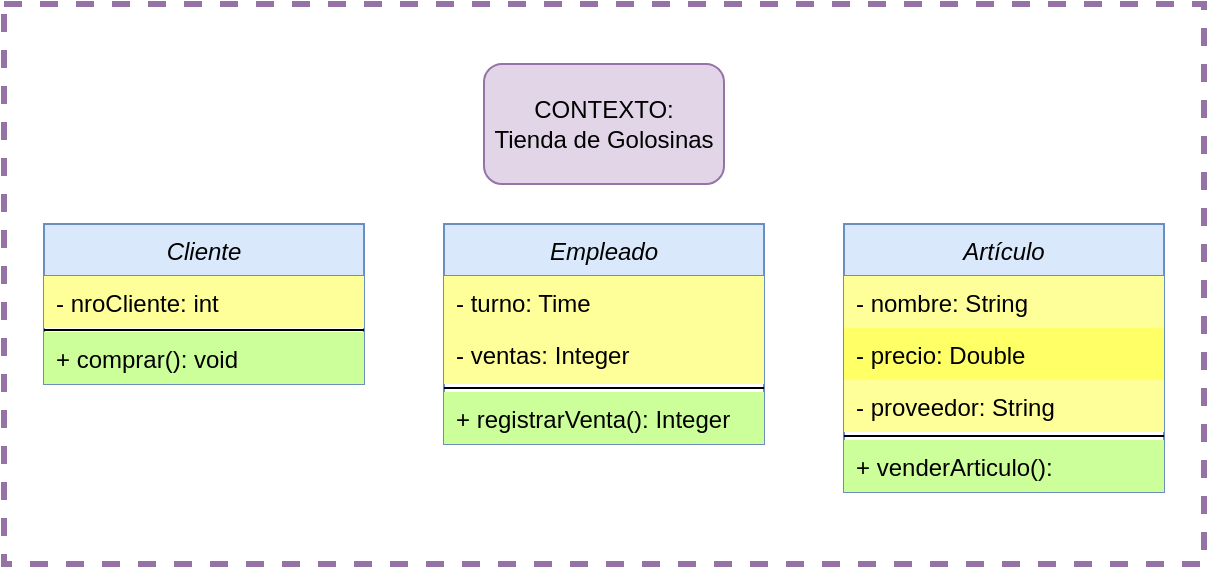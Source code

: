 <mxfile version="21.6.6" type="device">
  <diagram id="C5RBs43oDa-KdzZeNtuy" name="Page-1">
    <mxGraphModel dx="978" dy="572" grid="1" gridSize="10" guides="1" tooltips="1" connect="1" arrows="1" fold="1" page="1" pageScale="1" pageWidth="827" pageHeight="1169" math="0" shadow="0">
      <root>
        <mxCell id="WIyWlLk6GJQsqaUBKTNV-0" />
        <mxCell id="WIyWlLk6GJQsqaUBKTNV-1" parent="WIyWlLk6GJQsqaUBKTNV-0" />
        <mxCell id="zkfFHV4jXpPFQw0GAbJ--0" value="Cliente" style="swimlane;fontStyle=2;align=center;verticalAlign=top;childLayout=stackLayout;horizontal=1;startSize=26;horizontalStack=0;resizeParent=1;resizeLast=0;collapsible=1;marginBottom=0;rounded=0;shadow=0;strokeWidth=1;fillColor=#dae8fc;strokeColor=#6c8ebf;" parent="WIyWlLk6GJQsqaUBKTNV-1" vertex="1">
          <mxGeometry x="100" y="160" width="160" height="80" as="geometry">
            <mxRectangle x="230" y="140" width="160" height="26" as="alternateBounds" />
          </mxGeometry>
        </mxCell>
        <mxCell id="zkfFHV4jXpPFQw0GAbJ--1" value="- nroCliente: int" style="text;align=left;verticalAlign=top;spacingLeft=4;spacingRight=4;overflow=hidden;rotatable=0;points=[[0,0.5],[1,0.5]];portConstraint=eastwest;fillColor=#FFFF99;" parent="zkfFHV4jXpPFQw0GAbJ--0" vertex="1">
          <mxGeometry y="26" width="160" height="26" as="geometry" />
        </mxCell>
        <mxCell id="zkfFHV4jXpPFQw0GAbJ--4" value="" style="line;html=1;strokeWidth=1;align=left;verticalAlign=middle;spacingTop=-1;spacingLeft=3;spacingRight=3;rotatable=0;labelPosition=right;points=[];portConstraint=eastwest;" parent="zkfFHV4jXpPFQw0GAbJ--0" vertex="1">
          <mxGeometry y="52" width="160" height="2" as="geometry" />
        </mxCell>
        <mxCell id="zkfFHV4jXpPFQw0GAbJ--5" value="+ comprar(): void" style="text;align=left;verticalAlign=top;spacingLeft=4;spacingRight=4;overflow=hidden;rotatable=0;points=[[0,0.5],[1,0.5]];portConstraint=eastwest;fillColor=#CCFF99;" parent="zkfFHV4jXpPFQw0GAbJ--0" vertex="1">
          <mxGeometry y="54" width="160" height="26" as="geometry" />
        </mxCell>
        <mxCell id="ou2kCYRBUNyOAodPL7JG-0" value="CONTEXTO:&lt;br&gt;Tienda de Golosinas" style="rounded=1;whiteSpace=wrap;html=1;fillColor=#e1d5e7;strokeColor=#9673a6;" vertex="1" parent="WIyWlLk6GJQsqaUBKTNV-1">
          <mxGeometry x="320" y="80" width="120" height="60" as="geometry" />
        </mxCell>
        <mxCell id="ou2kCYRBUNyOAodPL7JG-1" value="Empleado" style="swimlane;fontStyle=2;align=center;verticalAlign=top;childLayout=stackLayout;horizontal=1;startSize=26;horizontalStack=0;resizeParent=1;resizeLast=0;collapsible=1;marginBottom=0;rounded=0;shadow=0;strokeWidth=1;fillColor=#dae8fc;strokeColor=#6c8ebf;" vertex="1" parent="WIyWlLk6GJQsqaUBKTNV-1">
          <mxGeometry x="300" y="160" width="160" height="110" as="geometry">
            <mxRectangle x="230" y="140" width="160" height="26" as="alternateBounds" />
          </mxGeometry>
        </mxCell>
        <mxCell id="ou2kCYRBUNyOAodPL7JG-2" value="- turno: Time" style="text;align=left;verticalAlign=top;spacingLeft=4;spacingRight=4;overflow=hidden;rotatable=0;points=[[0,0.5],[1,0.5]];portConstraint=eastwest;fillColor=#FFFF99;" vertex="1" parent="ou2kCYRBUNyOAodPL7JG-1">
          <mxGeometry y="26" width="160" height="26" as="geometry" />
        </mxCell>
        <mxCell id="ou2kCYRBUNyOAodPL7JG-3" value="- ventas: Integer" style="text;align=left;verticalAlign=top;spacingLeft=4;spacingRight=4;overflow=hidden;rotatable=0;points=[[0,0.5],[1,0.5]];portConstraint=eastwest;rounded=0;shadow=0;html=0;fillColor=#FFFF99;" vertex="1" parent="ou2kCYRBUNyOAodPL7JG-1">
          <mxGeometry y="52" width="160" height="28" as="geometry" />
        </mxCell>
        <mxCell id="ou2kCYRBUNyOAodPL7JG-5" value="" style="line;html=1;strokeWidth=1;align=left;verticalAlign=middle;spacingTop=-1;spacingLeft=3;spacingRight=3;rotatable=0;labelPosition=right;points=[];portConstraint=eastwest;" vertex="1" parent="ou2kCYRBUNyOAodPL7JG-1">
          <mxGeometry y="80" width="160" height="4" as="geometry" />
        </mxCell>
        <mxCell id="ou2kCYRBUNyOAodPL7JG-6" value="+ registrarVenta(): Integer" style="text;align=left;verticalAlign=top;spacingLeft=4;spacingRight=4;overflow=hidden;rotatable=0;points=[[0,0.5],[1,0.5]];portConstraint=eastwest;fillColor=#CCFF99;" vertex="1" parent="ou2kCYRBUNyOAodPL7JG-1">
          <mxGeometry y="84" width="160" height="26" as="geometry" />
        </mxCell>
        <mxCell id="ou2kCYRBUNyOAodPL7JG-7" value="Artículo" style="swimlane;fontStyle=2;align=center;verticalAlign=top;childLayout=stackLayout;horizontal=1;startSize=26;horizontalStack=0;resizeParent=1;resizeLast=0;collapsible=1;marginBottom=0;rounded=0;shadow=0;strokeWidth=1;fillColor=#dae8fc;strokeColor=#6c8ebf;" vertex="1" parent="WIyWlLk6GJQsqaUBKTNV-1">
          <mxGeometry x="500" y="160" width="160" height="134" as="geometry">
            <mxRectangle x="230" y="140" width="160" height="26" as="alternateBounds" />
          </mxGeometry>
        </mxCell>
        <mxCell id="ou2kCYRBUNyOAodPL7JG-8" value="- nombre: String" style="text;align=left;verticalAlign=top;spacingLeft=4;spacingRight=4;overflow=hidden;rotatable=0;points=[[0,0.5],[1,0.5]];portConstraint=eastwest;fillColor=#FFFF99;" vertex="1" parent="ou2kCYRBUNyOAodPL7JG-7">
          <mxGeometry y="26" width="160" height="26" as="geometry" />
        </mxCell>
        <mxCell id="ou2kCYRBUNyOAodPL7JG-9" value="- precio: Double" style="text;align=left;verticalAlign=top;spacingLeft=4;spacingRight=4;overflow=hidden;rotatable=0;points=[[0,0.5],[1,0.5]];portConstraint=eastwest;rounded=0;shadow=0;html=0;fillColor=#FFFF66;" vertex="1" parent="ou2kCYRBUNyOAodPL7JG-7">
          <mxGeometry y="52" width="160" height="26" as="geometry" />
        </mxCell>
        <mxCell id="ou2kCYRBUNyOAodPL7JG-10" value="- proveedor: String" style="text;align=left;verticalAlign=top;spacingLeft=4;spacingRight=4;overflow=hidden;rotatable=0;points=[[0,0.5],[1,0.5]];portConstraint=eastwest;rounded=0;shadow=0;html=0;fillColor=#FFFF99;" vertex="1" parent="ou2kCYRBUNyOAodPL7JG-7">
          <mxGeometry y="78" width="160" height="26" as="geometry" />
        </mxCell>
        <mxCell id="ou2kCYRBUNyOAodPL7JG-11" value="" style="line;html=1;strokeWidth=1;align=left;verticalAlign=middle;spacingTop=-1;spacingLeft=3;spacingRight=3;rotatable=0;labelPosition=right;points=[];portConstraint=eastwest;" vertex="1" parent="ou2kCYRBUNyOAodPL7JG-7">
          <mxGeometry y="104" width="160" height="4" as="geometry" />
        </mxCell>
        <mxCell id="ou2kCYRBUNyOAodPL7JG-12" value="+ venderArticulo(): " style="text;align=left;verticalAlign=top;spacingLeft=4;spacingRight=4;overflow=hidden;rotatable=0;points=[[0,0.5],[1,0.5]];portConstraint=eastwest;fillColor=#CCFF99;" vertex="1" parent="ou2kCYRBUNyOAodPL7JG-7">
          <mxGeometry y="108" width="160" height="26" as="geometry" />
        </mxCell>
        <mxCell id="ou2kCYRBUNyOAodPL7JG-13" value="" style="rounded=0;whiteSpace=wrap;html=1;fillColor=none;dashed=1;strokeWidth=3;strokeColor=#9673a6;" vertex="1" parent="WIyWlLk6GJQsqaUBKTNV-1">
          <mxGeometry x="80" y="50" width="600" height="280" as="geometry" />
        </mxCell>
      </root>
    </mxGraphModel>
  </diagram>
</mxfile>
